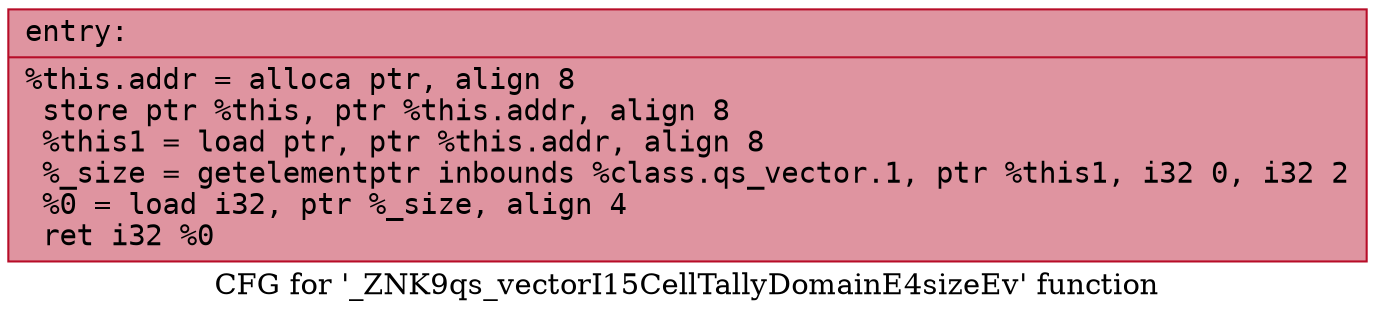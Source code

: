 digraph "CFG for '_ZNK9qs_vectorI15CellTallyDomainE4sizeEv' function" {
	label="CFG for '_ZNK9qs_vectorI15CellTallyDomainE4sizeEv' function";

	Node0x556c3c79ae40 [shape=record,color="#b70d28ff", style=filled, fillcolor="#b70d2870" fontname="Courier",label="{entry:\l|  %this.addr = alloca ptr, align 8\l  store ptr %this, ptr %this.addr, align 8\l  %this1 = load ptr, ptr %this.addr, align 8\l  %_size = getelementptr inbounds %class.qs_vector.1, ptr %this1, i32 0, i32 2\l  %0 = load i32, ptr %_size, align 4\l  ret i32 %0\l}"];
}
